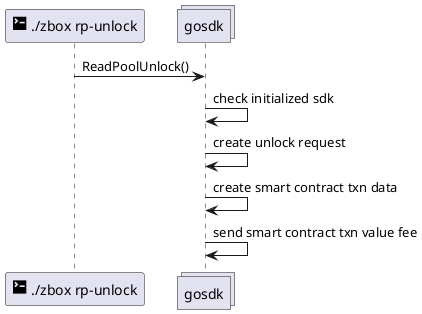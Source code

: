 @startuml
participant "<size:20><&terminal></size> ./zbox rp-unlock" as cli
collections gosdk

cli -> gosdk: ReadPoolUnlock()
gosdk -> gosdk: check initialized sdk
gosdk -> gosdk: create unlock request
gosdk -> gosdk: create smart contract txn data
gosdk -> gosdk: send smart contract txn value fee
@enduml
